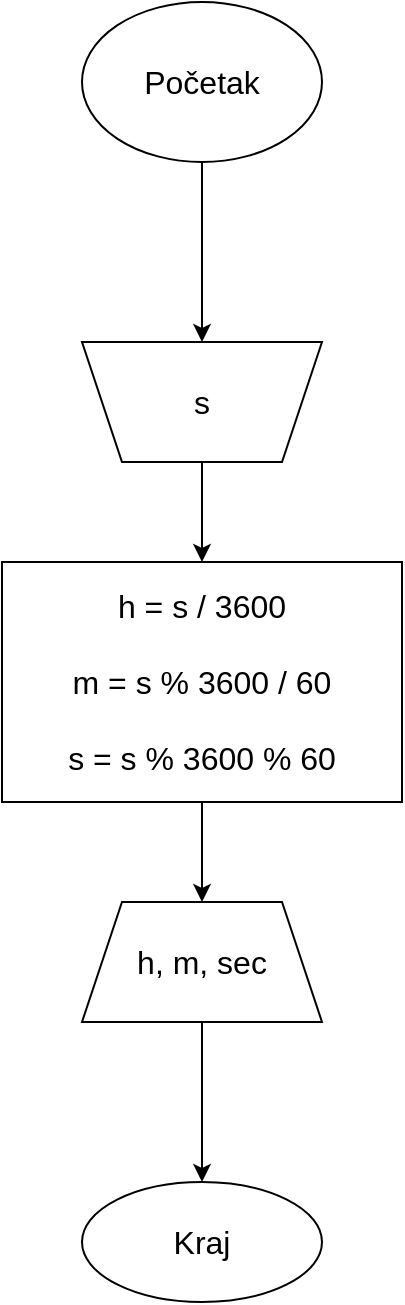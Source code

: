 <mxfile version="21.1.9" type="device">
  <diagram id="d6RJ3YZE5-ButxzI6lzX" name="Page-1">
    <mxGraphModel dx="1247" dy="963" grid="1" gridSize="10" guides="1" tooltips="1" connect="1" arrows="1" fold="1" page="1" pageScale="1" pageWidth="827" pageHeight="1169" math="0" shadow="0">
      <root>
        <mxCell id="0" />
        <mxCell id="1" parent="0" />
        <mxCell id="sDLqpYnmgZINBV7oImiR-3" value="" style="edgeStyle=orthogonalEdgeStyle;rounded=0;orthogonalLoop=1;jettySize=auto;html=1;fontSize=16;fontColor=#000000;" parent="1" source="sDLqpYnmgZINBV7oImiR-1" target="sDLqpYnmgZINBV7oImiR-2" edge="1">
          <mxGeometry relative="1" as="geometry" />
        </mxCell>
        <mxCell id="sDLqpYnmgZINBV7oImiR-1" value="Početak" style="ellipse;whiteSpace=wrap;html=1;labelBackgroundColor=none;fontSize=16;fontColor=#000000;" parent="1" vertex="1">
          <mxGeometry x="340" y="80" width="120" height="80" as="geometry" />
        </mxCell>
        <mxCell id="sDLqpYnmgZINBV7oImiR-5" value="" style="edgeStyle=orthogonalEdgeStyle;rounded=0;orthogonalLoop=1;jettySize=auto;html=1;fontSize=16;fontColor=#000000;" parent="1" source="sDLqpYnmgZINBV7oImiR-2" target="sDLqpYnmgZINBV7oImiR-4" edge="1">
          <mxGeometry relative="1" as="geometry" />
        </mxCell>
        <mxCell id="sDLqpYnmgZINBV7oImiR-2" value="s" style="shape=trapezoid;perimeter=trapezoidPerimeter;whiteSpace=wrap;html=1;fixedSize=1;fontSize=16;fontColor=#000000;labelBackgroundColor=none;direction=west;" parent="1" vertex="1">
          <mxGeometry x="340" y="250" width="120" height="60" as="geometry" />
        </mxCell>
        <mxCell id="sDLqpYnmgZINBV7oImiR-7" value="" style="edgeStyle=orthogonalEdgeStyle;rounded=0;orthogonalLoop=1;jettySize=auto;html=1;fontSize=16;fontColor=#000000;" parent="1" source="sDLqpYnmgZINBV7oImiR-4" target="sDLqpYnmgZINBV7oImiR-6" edge="1">
          <mxGeometry relative="1" as="geometry" />
        </mxCell>
        <mxCell id="sDLqpYnmgZINBV7oImiR-4" value="h = s / 3600&lt;br&gt;&lt;br&gt;m = s % 3600 / 60&lt;br&gt;&lt;br&gt;s = s % 3600 % 60" style="whiteSpace=wrap;html=1;fontSize=16;fontColor=#000000;labelBackgroundColor=none;" parent="1" vertex="1">
          <mxGeometry x="300" y="360" width="200" height="120" as="geometry" />
        </mxCell>
        <mxCell id="sDLqpYnmgZINBV7oImiR-9" value="" style="edgeStyle=orthogonalEdgeStyle;rounded=0;orthogonalLoop=1;jettySize=auto;html=1;fontSize=16;fontColor=#000000;" parent="1" source="sDLqpYnmgZINBV7oImiR-6" target="sDLqpYnmgZINBV7oImiR-8" edge="1">
          <mxGeometry relative="1" as="geometry" />
        </mxCell>
        <mxCell id="sDLqpYnmgZINBV7oImiR-6" value="h, m, sec" style="shape=trapezoid;perimeter=trapezoidPerimeter;whiteSpace=wrap;html=1;fixedSize=1;fontSize=16;fontColor=#000000;labelBackgroundColor=none;" parent="1" vertex="1">
          <mxGeometry x="340" y="530" width="120" height="60" as="geometry" />
        </mxCell>
        <mxCell id="sDLqpYnmgZINBV7oImiR-8" value="Kraj" style="ellipse;whiteSpace=wrap;html=1;fontSize=16;fontColor=#000000;labelBackgroundColor=none;" parent="1" vertex="1">
          <mxGeometry x="340" y="670" width="120" height="60" as="geometry" />
        </mxCell>
      </root>
    </mxGraphModel>
  </diagram>
</mxfile>
